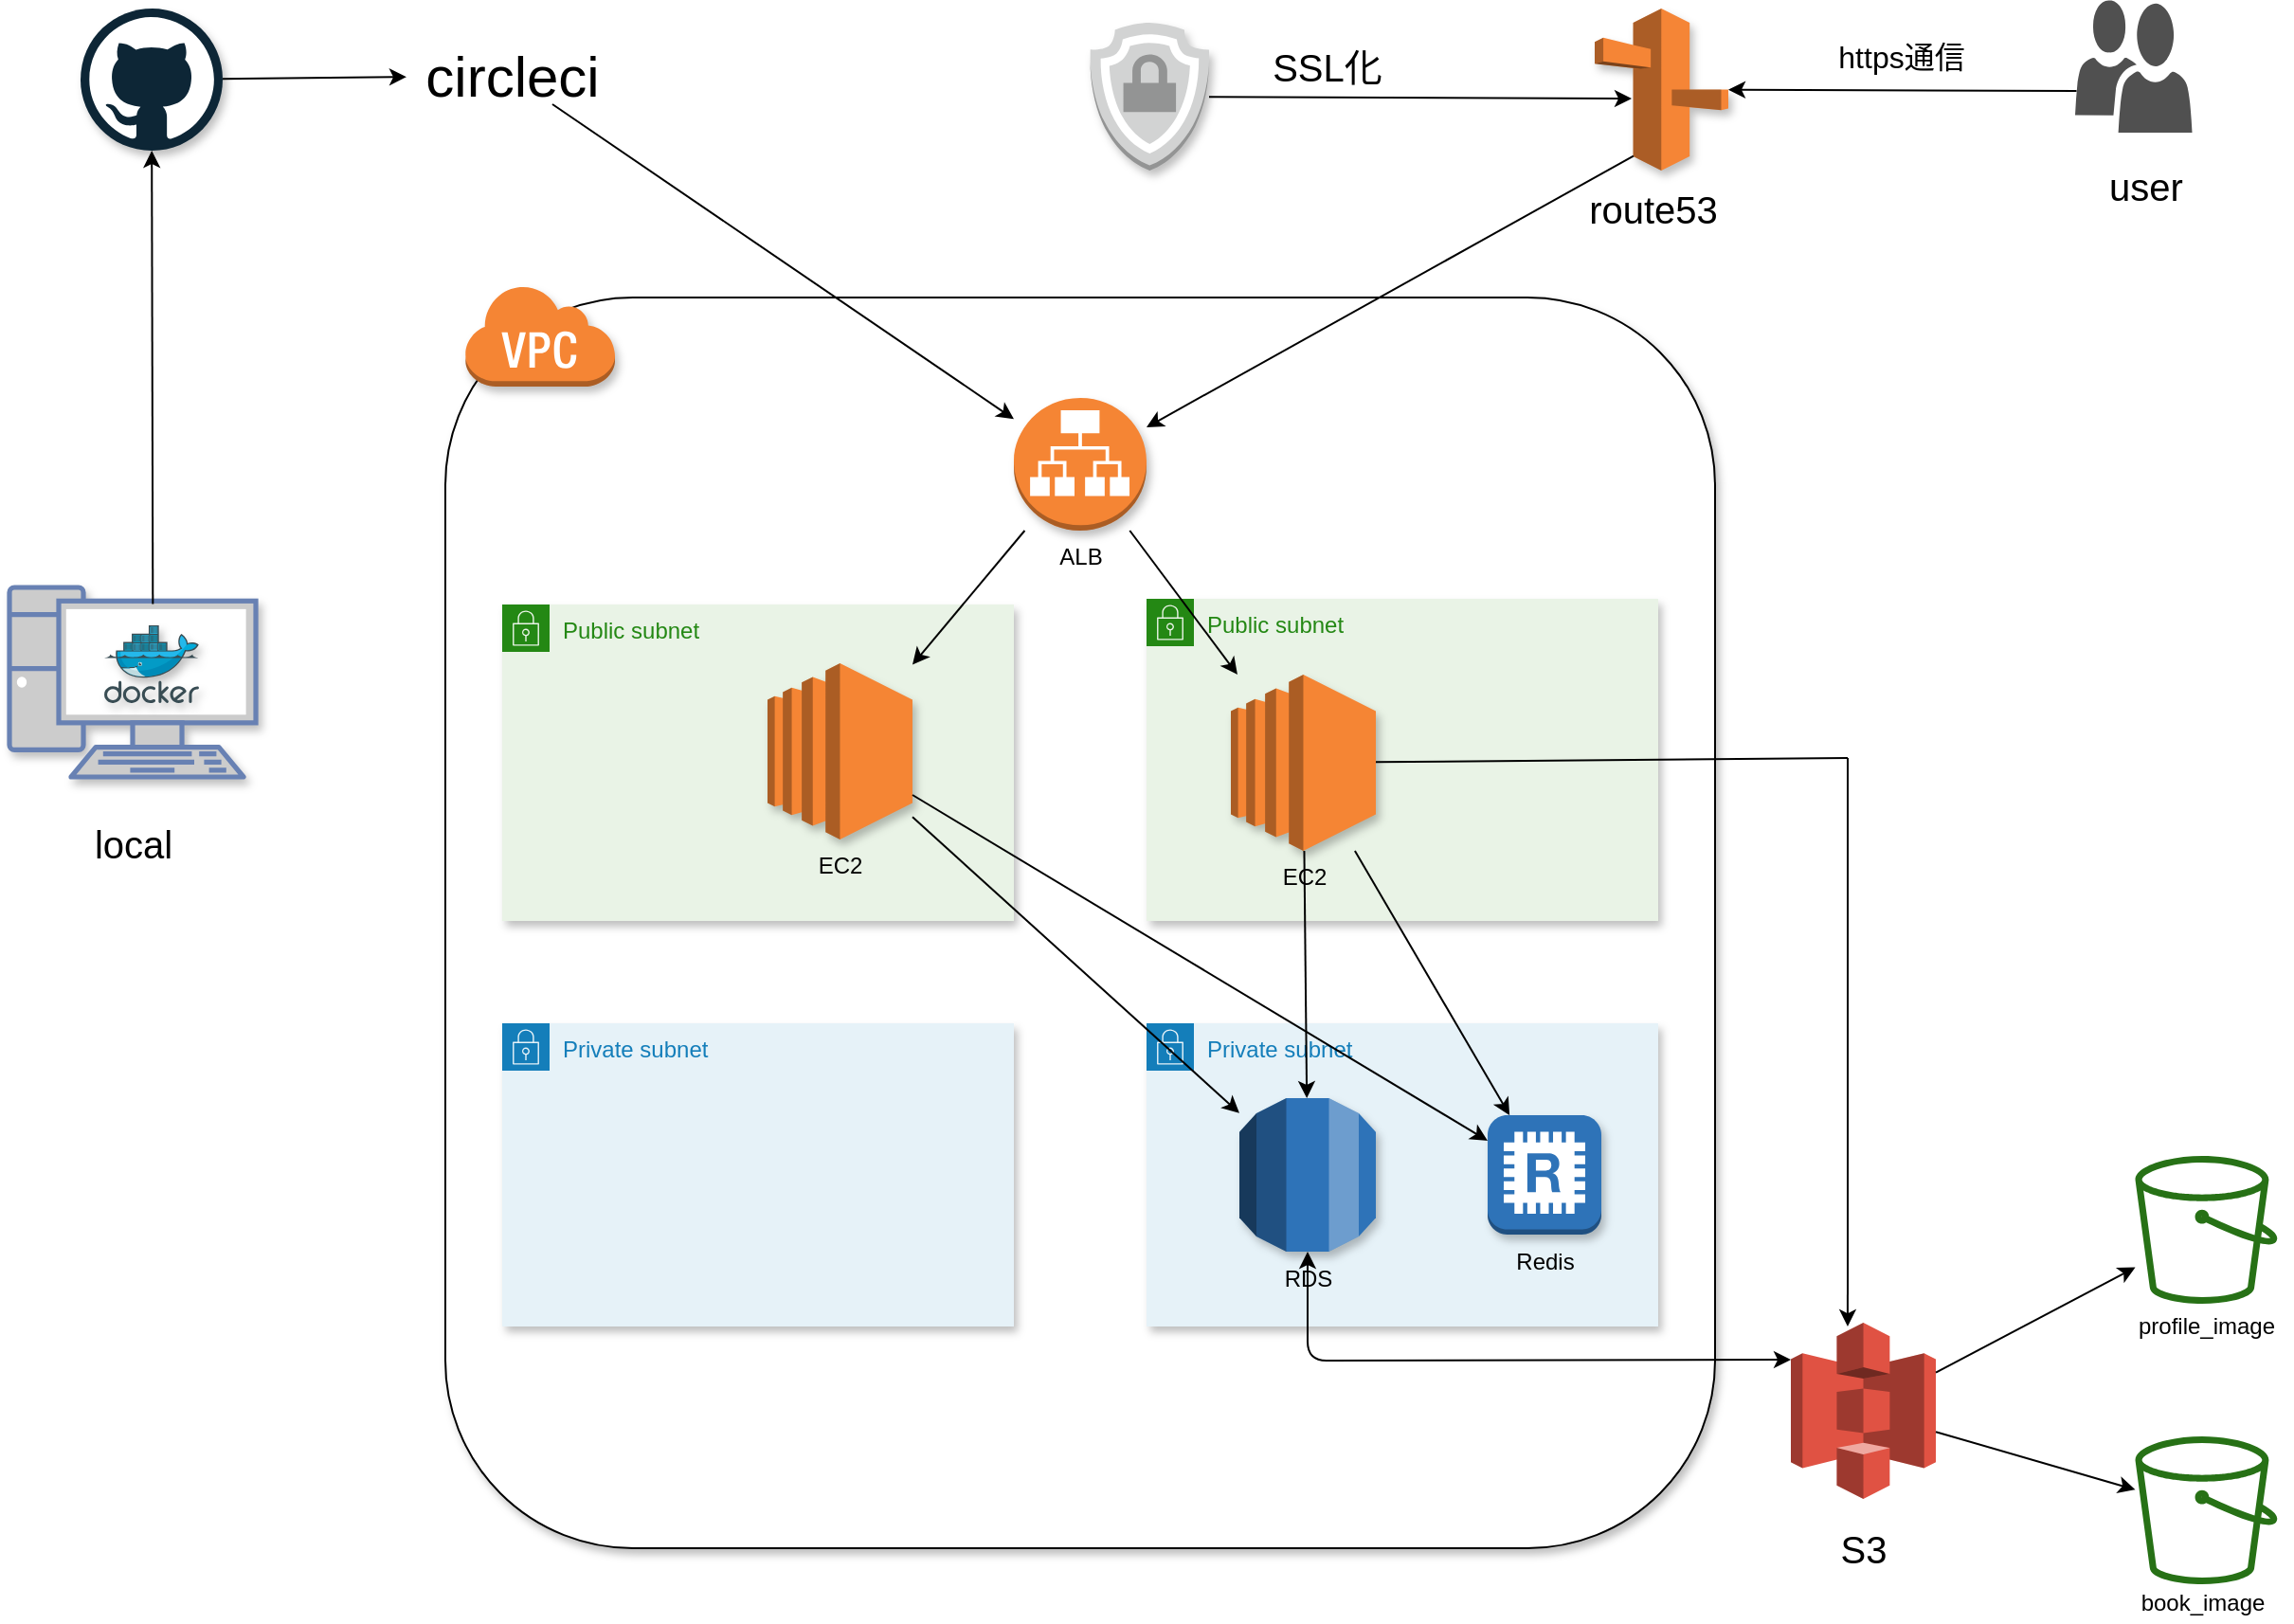 <mxfile version="13.6.5" type="github">
  <diagram id="tFSUSpJ0nl37Ls0yrfyK" name="Page-1">
    <mxGraphModel dx="2703" dy="1629" grid="1" gridSize="10" guides="1" tooltips="1" connect="1" arrows="1" fold="1" page="1" pageScale="1" pageWidth="1654" pageHeight="2336" math="0" shadow="0">
      <root>
        <mxCell id="0" />
        <mxCell id="1" parent="0" />
        <mxCell id="WHwYtZFQxy6y379ea1HH-6" value="" style="outlineConnect=0;dashed=0;verticalLabelPosition=bottom;verticalAlign=top;align=center;html=1;shape=mxgraph.aws3.s3;fillColor=#E05243;gradientColor=none;" vertex="1" parent="1">
          <mxGeometry x="970" y="718" width="76.5" height="93" as="geometry" />
        </mxCell>
        <mxCell id="WHwYtZFQxy6y379ea1HH-7" value="" style="outlineConnect=0;fontColor=#232F3E;gradientColor=none;fillColor=#277116;strokeColor=none;dashed=0;verticalLabelPosition=bottom;verticalAlign=top;align=center;html=1;fontSize=12;fontStyle=0;aspect=fixed;pointerEvents=1;shape=mxgraph.aws4.bucket;" vertex="1" parent="1">
          <mxGeometry x="1151.75" y="778" width="75" height="78" as="geometry" />
        </mxCell>
        <mxCell id="WHwYtZFQxy6y379ea1HH-11" value="" style="outlineConnect=0;fontColor=#232F3E;gradientColor=none;fillColor=#277116;strokeColor=none;dashed=0;verticalLabelPosition=bottom;verticalAlign=top;align=center;html=1;fontSize=12;fontStyle=0;aspect=fixed;pointerEvents=1;shape=mxgraph.aws4.bucket;" vertex="1" parent="1">
          <mxGeometry x="1151.75" y="630" width="75" height="78" as="geometry" />
        </mxCell>
        <mxCell id="WHwYtZFQxy6y379ea1HH-12" value="" style="endArrow=classic;html=1;" edge="1" parent="1" source="WHwYtZFQxy6y379ea1HH-6" target="WHwYtZFQxy6y379ea1HH-11">
          <mxGeometry width="50" height="50" relative="1" as="geometry">
            <mxPoint x="1066.75" y="740" as="sourcePoint" />
            <mxPoint x="1146.75" y="710" as="targetPoint" />
            <Array as="points" />
          </mxGeometry>
        </mxCell>
        <mxCell id="WHwYtZFQxy6y379ea1HH-17" value="" style="endArrow=classic;html=1;" edge="1" parent="1" source="WHwYtZFQxy6y379ea1HH-6" target="WHwYtZFQxy6y379ea1HH-7">
          <mxGeometry width="50" height="50" relative="1" as="geometry">
            <mxPoint x="1051.75" y="782.5" as="sourcePoint" />
            <mxPoint x="1131.75" y="811" as="targetPoint" />
          </mxGeometry>
        </mxCell>
        <mxCell id="WHwYtZFQxy6y379ea1HH-18" value="profile_image&lt;br&gt;" style="text;html=1;align=center;verticalAlign=middle;resizable=0;points=[];autosize=1;" vertex="1" parent="1">
          <mxGeometry x="1144.25" y="710" width="90" height="20" as="geometry" />
        </mxCell>
        <mxCell id="WHwYtZFQxy6y379ea1HH-19" value="book_image&lt;br&gt;" style="text;html=1;align=center;verticalAlign=middle;resizable=0;points=[];autosize=1;" vertex="1" parent="1">
          <mxGeometry x="1146.75" y="856" width="80" height="20" as="geometry" />
        </mxCell>
        <mxCell id="WHwYtZFQxy6y379ea1HH-20" value="&lt;font style=&quot;font-size: 20px&quot;&gt;S3&lt;/font&gt;" style="text;html=1;align=center;verticalAlign=middle;resizable=0;points=[];autosize=1;strokeWidth=1;shadow=1;" vertex="1" parent="1">
          <mxGeometry x="988.25" y="827" width="40" height="20" as="geometry" />
        </mxCell>
        <mxCell id="WHwYtZFQxy6y379ea1HH-21" value="" style="shape=image;html=1;verticalAlign=top;verticalLabelPosition=bottom;labelBackgroundColor=#ffffff;imageAspect=0;aspect=fixed;image=https://cdn1.iconfinder.com/data/icons/famfamfam_flag_icons/az.png;shadow=1;strokeWidth=1;" vertex="1" parent="1">
          <mxGeometry x="570" y="360" width="16" height="16" as="geometry" />
        </mxCell>
        <mxCell id="WHwYtZFQxy6y379ea1HH-22" value="" style="rounded=1;whiteSpace=wrap;html=1;shadow=1;strokeWidth=1;" vertex="1" parent="1">
          <mxGeometry x="260" y="177" width="670" height="660" as="geometry" />
        </mxCell>
        <mxCell id="WHwYtZFQxy6y379ea1HH-24" value="" style="outlineConnect=0;dashed=0;verticalLabelPosition=bottom;verticalAlign=top;align=center;html=1;shape=mxgraph.aws3.virtual_private_cloud;fillColor=#F58534;gradientColor=none;shadow=1;strokeWidth=1;" vertex="1" parent="1">
          <mxGeometry x="270" y="170" width="79.5" height="54" as="geometry" />
        </mxCell>
        <mxCell id="WHwYtZFQxy6y379ea1HH-34" value="Public subnet" style="points=[[0,0],[0.25,0],[0.5,0],[0.75,0],[1,0],[1,0.25],[1,0.5],[1,0.75],[1,1],[0.75,1],[0.5,1],[0.25,1],[0,1],[0,0.75],[0,0.5],[0,0.25]];outlineConnect=0;gradientColor=none;html=1;whiteSpace=wrap;fontSize=12;fontStyle=0;shape=mxgraph.aws4.group;grIcon=mxgraph.aws4.group_security_group;grStroke=0;strokeColor=#248814;fillColor=#E9F3E6;verticalAlign=top;align=left;spacingLeft=30;fontColor=#248814;dashed=0;shadow=1;" vertex="1" parent="1">
          <mxGeometry x="290" y="339" width="270" height="167" as="geometry" />
        </mxCell>
        <mxCell id="WHwYtZFQxy6y379ea1HH-35" value="Public subnet" style="points=[[0,0],[0.25,0],[0.5,0],[0.75,0],[1,0],[1,0.25],[1,0.5],[1,0.75],[1,1],[0.75,1],[0.5,1],[0.25,1],[0,1],[0,0.75],[0,0.5],[0,0.25]];outlineConnect=0;gradientColor=none;html=1;whiteSpace=wrap;fontSize=12;fontStyle=0;shape=mxgraph.aws4.group;grIcon=mxgraph.aws4.group_security_group;grStroke=0;strokeColor=#248814;fillColor=#E9F3E6;verticalAlign=top;align=left;spacingLeft=30;fontColor=#248814;dashed=0;shadow=1;" vertex="1" parent="1">
          <mxGeometry x="630" y="336" width="270" height="170" as="geometry" />
        </mxCell>
        <mxCell id="WHwYtZFQxy6y379ea1HH-36" value="Private subnet" style="points=[[0,0],[0.25,0],[0.5,0],[0.75,0],[1,0],[1,0.25],[1,0.5],[1,0.75],[1,1],[0.75,1],[0.5,1],[0.25,1],[0,1],[0,0.75],[0,0.5],[0,0.25]];outlineConnect=0;gradientColor=none;html=1;whiteSpace=wrap;fontSize=12;fontStyle=0;shape=mxgraph.aws4.group;grIcon=mxgraph.aws4.group_security_group;grStroke=0;strokeColor=#147EBA;fillColor=#E6F2F8;verticalAlign=top;align=left;spacingLeft=30;fontColor=#147EBA;dashed=0;shadow=1;" vertex="1" parent="1">
          <mxGeometry x="290" y="560" width="270" height="160" as="geometry" />
        </mxCell>
        <mxCell id="WHwYtZFQxy6y379ea1HH-37" value="Private subnet" style="points=[[0,0],[0.25,0],[0.5,0],[0.75,0],[1,0],[1,0.25],[1,0.5],[1,0.75],[1,1],[0.75,1],[0.5,1],[0.25,1],[0,1],[0,0.75],[0,0.5],[0,0.25]];outlineConnect=0;gradientColor=none;html=1;whiteSpace=wrap;fontSize=12;fontStyle=0;shape=mxgraph.aws4.group;grIcon=mxgraph.aws4.group_security_group;grStroke=0;strokeColor=#147EBA;fillColor=#E6F2F8;verticalAlign=top;align=left;spacingLeft=30;fontColor=#147EBA;dashed=0;shadow=1;" vertex="1" parent="1">
          <mxGeometry x="630" y="560" width="270" height="160" as="geometry" />
        </mxCell>
        <mxCell id="WHwYtZFQxy6y379ea1HH-38" value="EC2" style="outlineConnect=0;dashed=0;verticalLabelPosition=bottom;verticalAlign=top;align=center;html=1;shape=mxgraph.aws3.ec2;fillColor=#F58534;gradientColor=none;shadow=1;strokeWidth=1;" vertex="1" parent="1">
          <mxGeometry x="430" y="370" width="76.5" height="93" as="geometry" />
        </mxCell>
        <mxCell id="WHwYtZFQxy6y379ea1HH-39" value="EC2" style="outlineConnect=0;dashed=0;verticalLabelPosition=bottom;verticalAlign=top;align=center;html=1;shape=mxgraph.aws3.ec2;fillColor=#F58534;gradientColor=none;shadow=1;strokeWidth=1;" vertex="1" parent="1">
          <mxGeometry x="674.5" y="376" width="76.5" height="93" as="geometry" />
        </mxCell>
        <mxCell id="WHwYtZFQxy6y379ea1HH-40" value="RDS&lt;br&gt;" style="outlineConnect=0;dashed=0;verticalLabelPosition=bottom;verticalAlign=top;align=center;html=1;shape=mxgraph.aws3.rds;fillColor=#2E73B8;gradientColor=none;shadow=1;strokeWidth=1;" vertex="1" parent="1">
          <mxGeometry x="679" y="599.5" width="72" height="81" as="geometry" />
        </mxCell>
        <mxCell id="WHwYtZFQxy6y379ea1HH-41" value="Redis" style="outlineConnect=0;dashed=0;verticalLabelPosition=bottom;verticalAlign=top;align=center;html=1;shape=mxgraph.aws3.redis;fillColor=#2E73B8;gradientColor=none;shadow=1;strokeWidth=1;" vertex="1" parent="1">
          <mxGeometry x="810" y="608.5" width="60" height="63" as="geometry" />
        </mxCell>
        <mxCell id="WHwYtZFQxy6y379ea1HH-42" value="ALB&lt;br&gt;" style="outlineConnect=0;dashed=0;verticalLabelPosition=bottom;verticalAlign=top;align=center;html=1;shape=mxgraph.aws3.application_load_balancer;fillColor=#F58534;gradientColor=none;shadow=1;strokeWidth=1;" vertex="1" parent="1">
          <mxGeometry x="560" y="230" width="70" height="70" as="geometry" />
        </mxCell>
        <mxCell id="WHwYtZFQxy6y379ea1HH-60" value="" style="endArrow=classic;html=1;" edge="1" parent="1" source="WHwYtZFQxy6y379ea1HH-39" target="WHwYtZFQxy6y379ea1HH-40">
          <mxGeometry width="50" height="50" relative="1" as="geometry">
            <mxPoint x="740" y="473" as="sourcePoint" />
            <mxPoint x="790" y="423" as="targetPoint" />
            <Array as="points" />
          </mxGeometry>
        </mxCell>
        <mxCell id="WHwYtZFQxy6y379ea1HH-61" value="" style="endArrow=classic;html=1;" edge="1" parent="1" source="WHwYtZFQxy6y379ea1HH-38" target="WHwYtZFQxy6y379ea1HH-40">
          <mxGeometry width="50" height="50" relative="1" as="geometry">
            <mxPoint x="560" y="530" as="sourcePoint" />
            <mxPoint x="610" y="480" as="targetPoint" />
          </mxGeometry>
        </mxCell>
        <mxCell id="WHwYtZFQxy6y379ea1HH-62" value="" style="endArrow=classic;html=1;" edge="1" parent="1" source="WHwYtZFQxy6y379ea1HH-39" target="WHwYtZFQxy6y379ea1HH-41">
          <mxGeometry width="50" height="50" relative="1" as="geometry">
            <mxPoint x="560" y="530" as="sourcePoint" />
            <mxPoint x="610" y="480" as="targetPoint" />
          </mxGeometry>
        </mxCell>
        <mxCell id="WHwYtZFQxy6y379ea1HH-63" value="" style="endArrow=classic;html=1;" edge="1" parent="1" source="WHwYtZFQxy6y379ea1HH-38" target="WHwYtZFQxy6y379ea1HH-41">
          <mxGeometry width="50" height="50" relative="1" as="geometry">
            <mxPoint x="560" y="530" as="sourcePoint" />
            <mxPoint x="610" y="480" as="targetPoint" />
          </mxGeometry>
        </mxCell>
        <mxCell id="WHwYtZFQxy6y379ea1HH-65" value="" style="pointerEvents=1;shadow=0;dashed=0;html=1;strokeColor=none;labelPosition=center;verticalLabelPosition=bottom;verticalAlign=top;align=center;fillColor=#505050;shape=mxgraph.mscae.intune.user_group" vertex="1" parent="1">
          <mxGeometry x="1120" y="20" width="61.75" height="70" as="geometry" />
        </mxCell>
        <mxCell id="WHwYtZFQxy6y379ea1HH-66" value="&lt;font style=&quot;font-size: 20px&quot;&gt;user&lt;br&gt;&lt;br&gt;&lt;/font&gt;" style="text;html=1;align=center;verticalAlign=middle;resizable=0;points=[];autosize=1;" vertex="1" parent="1">
          <mxGeometry x="1131.75" y="110" width="50" height="40" as="geometry" />
        </mxCell>
        <mxCell id="WHwYtZFQxy6y379ea1HH-67" value="" style="outlineConnect=0;dashed=0;verticalLabelPosition=bottom;verticalAlign=top;align=center;html=1;shape=mxgraph.aws3.route_53;fillColor=#F58536;gradientColor=none;shadow=1;strokeWidth=1;" vertex="1" parent="1">
          <mxGeometry x="866.5" y="24.5" width="70.5" height="85.5" as="geometry" />
        </mxCell>
        <mxCell id="WHwYtZFQxy6y379ea1HH-68" value="" style="endArrow=classic;html=1;exitX=0.012;exitY=0.686;exitDx=0;exitDy=0;exitPerimeter=0;" edge="1" parent="1" source="WHwYtZFQxy6y379ea1HH-65" target="WHwYtZFQxy6y379ea1HH-67">
          <mxGeometry width="50" height="50" relative="1" as="geometry">
            <mxPoint x="670" y="290" as="sourcePoint" />
            <mxPoint x="720" y="240" as="targetPoint" />
          </mxGeometry>
        </mxCell>
        <mxCell id="WHwYtZFQxy6y379ea1HH-69" value="&lt;font style=&quot;font-size: 20px&quot;&gt;route53&lt;/font&gt;" style="text;html=1;align=center;verticalAlign=middle;resizable=0;points=[];autosize=1;" vertex="1" parent="1">
          <mxGeometry x="857" y="120" width="80" height="20" as="geometry" />
        </mxCell>
        <mxCell id="WHwYtZFQxy6y379ea1HH-70" value="" style="outlineConnect=0;dashed=0;verticalLabelPosition=bottom;verticalAlign=top;align=center;html=1;shape=mxgraph.aws3.ssl_padlock;fillColor=#D2D3D3;gradientColor=none;shadow=1;strokeWidth=1;" vertex="1" parent="1">
          <mxGeometry x="600" y="32" width="63" height="78" as="geometry" />
        </mxCell>
        <mxCell id="WHwYtZFQxy6y379ea1HH-71" value="" style="endArrow=classic;html=1;" edge="1" parent="1" source="WHwYtZFQxy6y379ea1HH-70">
          <mxGeometry width="50" height="50" relative="1" as="geometry">
            <mxPoint x="740" y="350" as="sourcePoint" />
            <mxPoint x="886" y="72" as="targetPoint" />
          </mxGeometry>
        </mxCell>
        <mxCell id="WHwYtZFQxy6y379ea1HH-72" value="&lt;font style=&quot;font-size: 20px&quot;&gt;SSL化&lt;/font&gt;" style="text;html=1;align=center;verticalAlign=middle;resizable=0;points=[];autosize=1;" vertex="1" parent="1">
          <mxGeometry x="690" y="45" width="70" height="20" as="geometry" />
        </mxCell>
        <mxCell id="WHwYtZFQxy6y379ea1HH-74" value="" style="endArrow=classic;html=1;exitX=0.29;exitY=0.91;exitDx=0;exitDy=0;exitPerimeter=0;" edge="1" parent="1" source="WHwYtZFQxy6y379ea1HH-67" target="WHwYtZFQxy6y379ea1HH-42">
          <mxGeometry width="50" height="50" relative="1" as="geometry">
            <mxPoint x="740" y="460" as="sourcePoint" />
            <mxPoint x="790" y="410" as="targetPoint" />
          </mxGeometry>
        </mxCell>
        <mxCell id="WHwYtZFQxy6y379ea1HH-76" value="" style="endArrow=classic;startArrow=classic;html=1;entryX=0;entryY=0.21;entryDx=0;entryDy=0;entryPerimeter=0;" edge="1" parent="1" source="WHwYtZFQxy6y379ea1HH-40" target="WHwYtZFQxy6y379ea1HH-6">
          <mxGeometry width="50" height="50" relative="1" as="geometry">
            <mxPoint x="610" y="410" as="sourcePoint" />
            <mxPoint x="660" y="360" as="targetPoint" />
            <Array as="points">
              <mxPoint x="715" y="738" />
            </Array>
          </mxGeometry>
        </mxCell>
        <mxCell id="WHwYtZFQxy6y379ea1HH-78" value="" style="endArrow=classic;html=1;entryX=0.392;entryY=0.022;entryDx=0;entryDy=0;entryPerimeter=0;" edge="1" parent="1" target="WHwYtZFQxy6y379ea1HH-6">
          <mxGeometry width="50" height="50" relative="1" as="geometry">
            <mxPoint x="1000" y="420" as="sourcePoint" />
            <mxPoint x="660" y="420" as="targetPoint" />
          </mxGeometry>
        </mxCell>
        <mxCell id="WHwYtZFQxy6y379ea1HH-79" value="" style="endArrow=none;html=1;" edge="1" parent="1" source="WHwYtZFQxy6y379ea1HH-39">
          <mxGeometry width="50" height="50" relative="1" as="geometry">
            <mxPoint x="827" y="450" as="sourcePoint" />
            <mxPoint x="1000" y="420" as="targetPoint" />
            <Array as="points" />
          </mxGeometry>
        </mxCell>
        <mxCell id="WHwYtZFQxy6y379ea1HH-85" value="" style="fontColor=#0066CC;verticalAlign=top;verticalLabelPosition=bottom;labelPosition=center;align=center;html=1;outlineConnect=0;fillColor=#CCCCCC;strokeColor=#6881B3;gradientColor=none;gradientDirection=north;strokeWidth=2;shape=mxgraph.networks.pc;shadow=1;" vertex="1" parent="1">
          <mxGeometry x="30" y="330" width="130" height="100" as="geometry" />
        </mxCell>
        <mxCell id="WHwYtZFQxy6y379ea1HH-86" value="" style="aspect=fixed;html=1;points=[];align=center;image;fontSize=12;image=img/lib/mscae/Docker.svg;shadow=1;strokeWidth=1;" vertex="1" parent="1">
          <mxGeometry x="80" y="350" width="50" height="41" as="geometry" />
        </mxCell>
        <mxCell id="WHwYtZFQxy6y379ea1HH-87" value="" style="dashed=0;outlineConnect=0;html=1;align=center;labelPosition=center;verticalLabelPosition=bottom;verticalAlign=top;shape=mxgraph.weblogos.github;shadow=1;strokeWidth=1;fontSize=16;" vertex="1" parent="1">
          <mxGeometry x="67.5" y="24.5" width="75" height="75" as="geometry" />
        </mxCell>
        <mxCell id="WHwYtZFQxy6y379ea1HH-89" value="" style="endArrow=classic;html=1;fontSize=16;exitX=0.582;exitY=0.087;exitDx=0;exitDy=0;exitPerimeter=0;" edge="1" parent="1" source="WHwYtZFQxy6y379ea1HH-85" target="WHwYtZFQxy6y379ea1HH-87">
          <mxGeometry width="50" height="50" relative="1" as="geometry">
            <mxPoint x="103" y="320" as="sourcePoint" />
            <mxPoint x="630" y="370" as="targetPoint" />
          </mxGeometry>
        </mxCell>
        <mxCell id="WHwYtZFQxy6y379ea1HH-90" value="&lt;font style=&quot;font-size: 30px&quot;&gt;circleci&lt;/font&gt;" style="text;html=1;align=center;verticalAlign=middle;resizable=0;points=[];autosize=1;fontSize=16;" vertex="1" parent="1">
          <mxGeometry x="239.5" y="45" width="110" height="30" as="geometry" />
        </mxCell>
        <mxCell id="WHwYtZFQxy6y379ea1HH-91" value="" style="endArrow=classic;html=1;fontSize=16;" edge="1" parent="1" source="WHwYtZFQxy6y379ea1HH-87" target="WHwYtZFQxy6y379ea1HH-90">
          <mxGeometry width="50" height="50" relative="1" as="geometry">
            <mxPoint x="580" y="420" as="sourcePoint" />
            <mxPoint x="630" y="370" as="targetPoint" />
          </mxGeometry>
        </mxCell>
        <mxCell id="WHwYtZFQxy6y379ea1HH-93" value="" style="shape=image;html=1;verticalAlign=top;verticalLabelPosition=bottom;labelBackgroundColor=#ffffff;imageAspect=0;aspect=fixed;image=https://cdn4.iconfinder.com/data/icons/logos-brands-5/24/nginx-128.png;shadow=1;strokeWidth=1;fontSize=16;" vertex="1" parent="1">
          <mxGeometry x="310" y="391" width="78" height="78" as="geometry" />
        </mxCell>
        <mxCell id="WHwYtZFQxy6y379ea1HH-94" value="" style="endArrow=classic;html=1;fontSize=16;" edge="1" parent="1" source="WHwYtZFQxy6y379ea1HH-42" target="WHwYtZFQxy6y379ea1HH-38">
          <mxGeometry width="50" height="50" relative="1" as="geometry">
            <mxPoint x="580" y="400" as="sourcePoint" />
            <mxPoint x="630" y="350" as="targetPoint" />
          </mxGeometry>
        </mxCell>
        <mxCell id="WHwYtZFQxy6y379ea1HH-95" value="" style="endArrow=classic;html=1;fontSize=16;" edge="1" parent="1" source="WHwYtZFQxy6y379ea1HH-42" target="WHwYtZFQxy6y379ea1HH-39">
          <mxGeometry width="50" height="50" relative="1" as="geometry">
            <mxPoint x="580" y="400" as="sourcePoint" />
            <mxPoint x="630" y="350" as="targetPoint" />
          </mxGeometry>
        </mxCell>
        <mxCell id="WHwYtZFQxy6y379ea1HH-96" value="" style="endArrow=classic;html=1;fontSize=16;" edge="1" parent="1" source="WHwYtZFQxy6y379ea1HH-90" target="WHwYtZFQxy6y379ea1HH-42">
          <mxGeometry width="50" height="50" relative="1" as="geometry">
            <mxPoint x="580" y="400" as="sourcePoint" />
            <mxPoint x="630" y="350" as="targetPoint" />
          </mxGeometry>
        </mxCell>
        <mxCell id="WHwYtZFQxy6y379ea1HH-97" value="&lt;font style=&quot;font-size: 20px&quot;&gt;local&lt;/font&gt;" style="text;html=1;align=center;verticalAlign=middle;resizable=0;points=[];autosize=1;fontSize=16;" vertex="1" parent="1">
          <mxGeometry x="65" y="450" width="60" height="30" as="geometry" />
        </mxCell>
        <mxCell id="WHwYtZFQxy6y379ea1HH-98" value="" style="shape=image;html=1;verticalAlign=top;verticalLabelPosition=bottom;labelBackgroundColor=#ffffff;imageAspect=0;aspect=fixed;image=https://cdn4.iconfinder.com/data/icons/logos-brands-5/24/nginx-128.png;shadow=1;strokeWidth=1;fontSize=16;" vertex="1" parent="1">
          <mxGeometry x="786.5" y="383" width="80" height="80" as="geometry" />
        </mxCell>
        <mxCell id="WHwYtZFQxy6y379ea1HH-99" value="https通信" style="text;html=1;align=center;verticalAlign=middle;resizable=0;points=[];autosize=1;fontSize=16;" vertex="1" parent="1">
          <mxGeometry x="988.25" y="40" width="80" height="20" as="geometry" />
        </mxCell>
      </root>
    </mxGraphModel>
  </diagram>
</mxfile>
